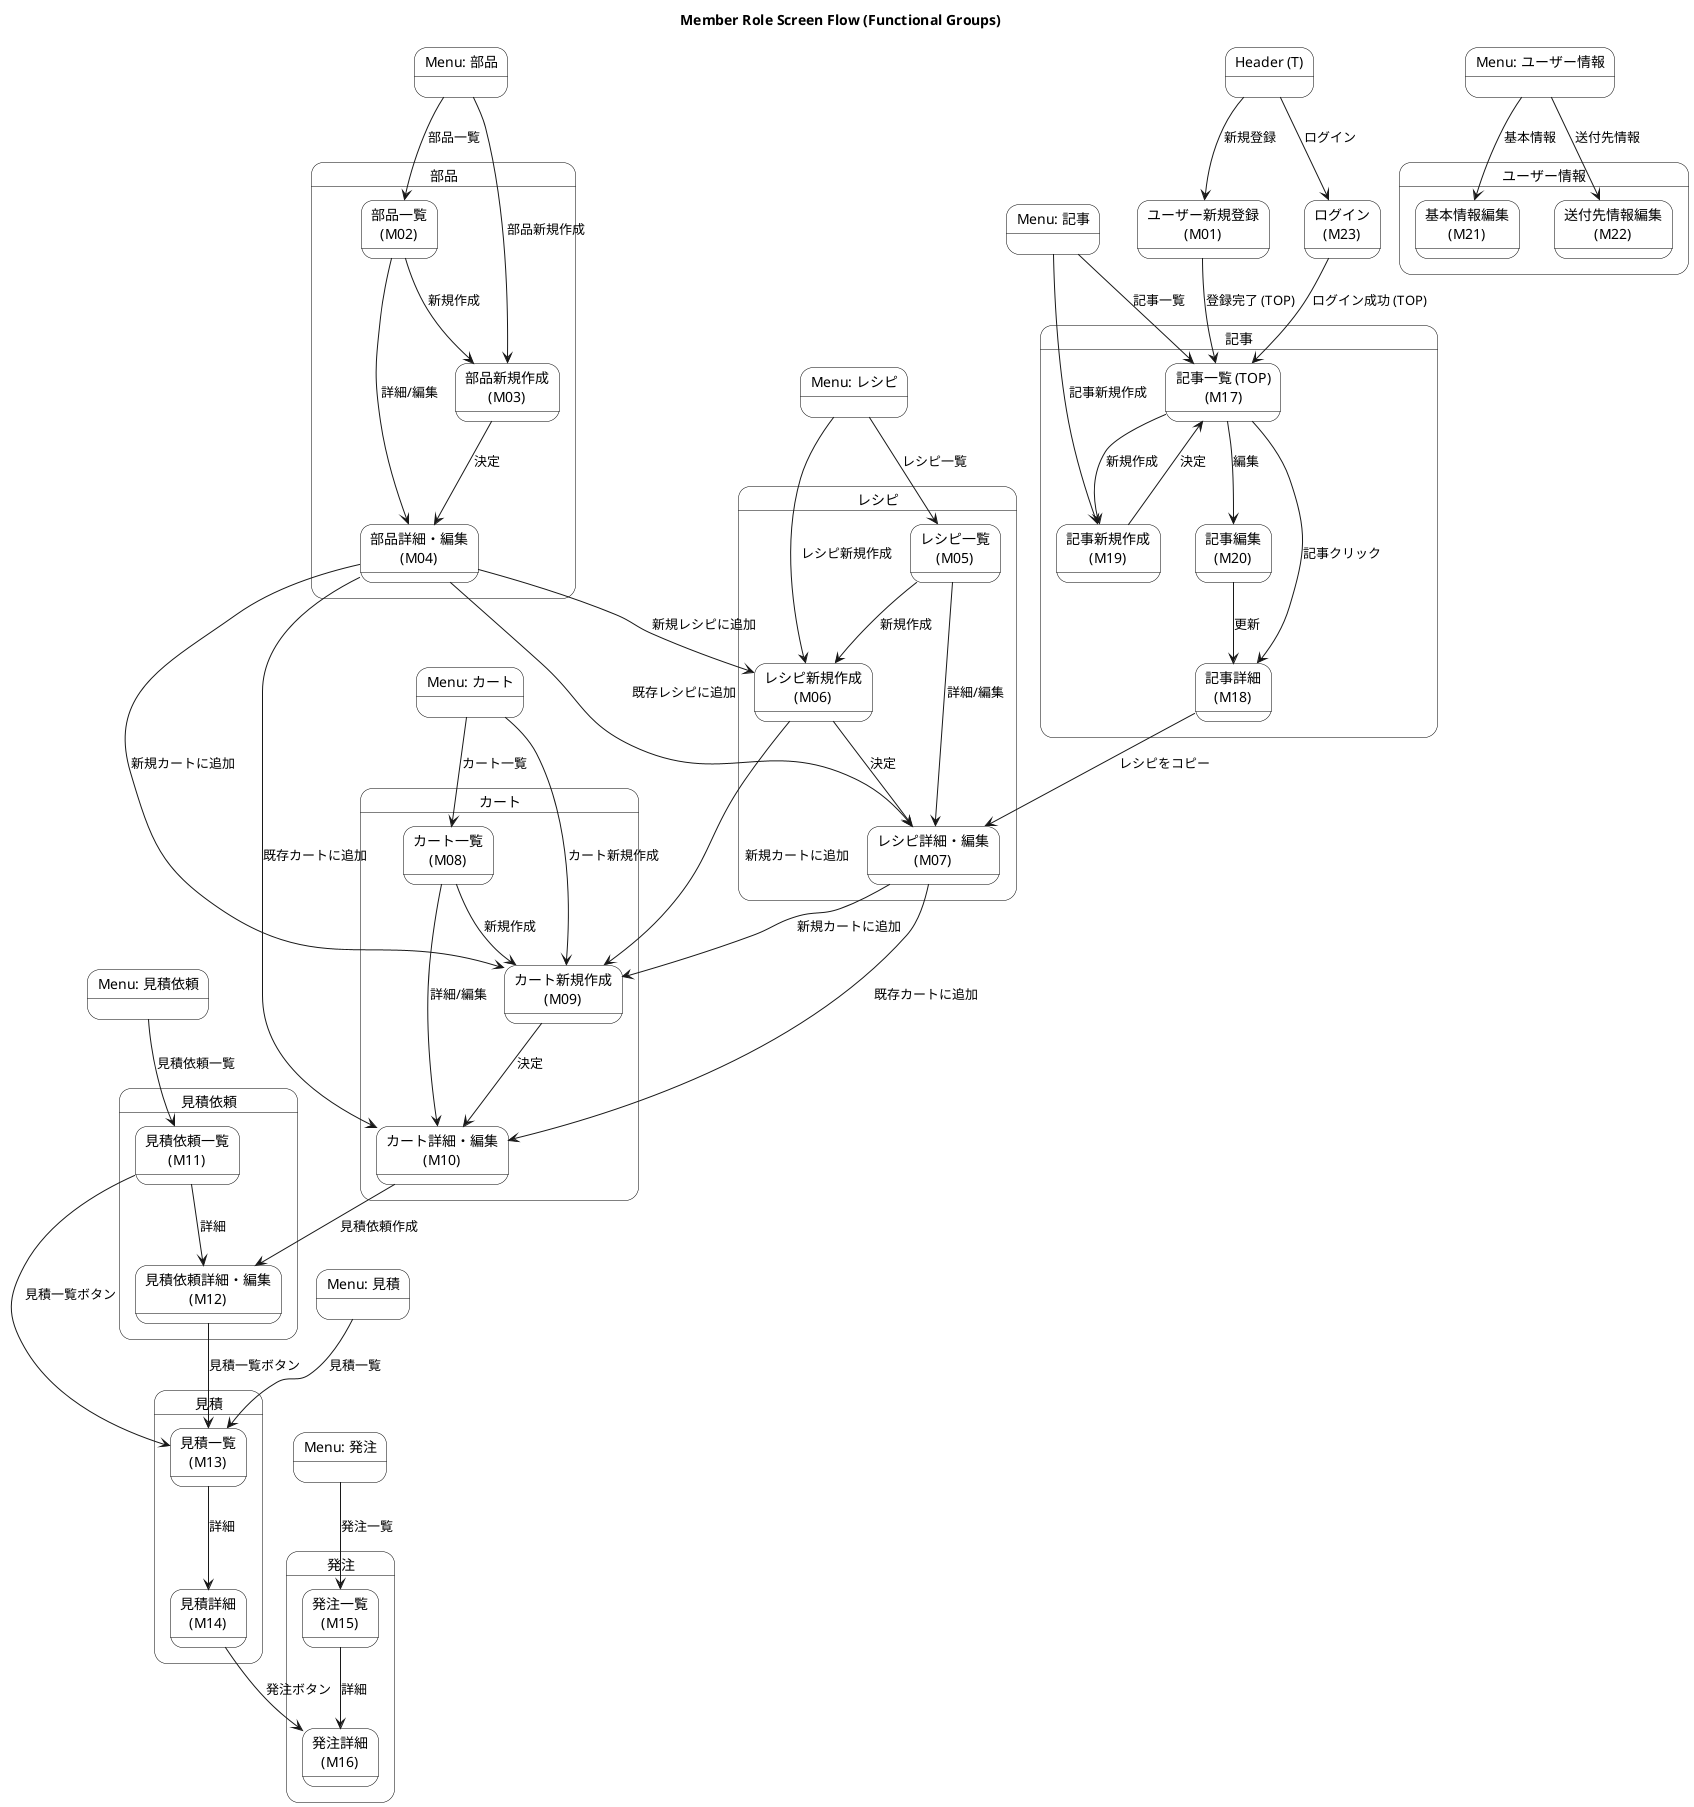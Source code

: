 @startuml
' Member ロール画面遷移図（機能別クラスタ版 v6）
' --------------------------------------------------
' M13 への遷移を追加
'
' 画面ID 対応一覧（略号）
'  M01 ユーザー新規登録   M02–M04 部品
'  M05–M07 レシピ        M08–M10 カート
'  M11–M12 見積依頼      M13–M14 見積
'  M15–M16 発注          M17–M20 記事
'  M21–M22 プロフィール   M23 ログイン
'
'==================================================================
title Member Role Screen Flow (Functional Groups)

skinparam state {
  BackgroundColor White
  BorderColor Black
}

' === 共通ノード ===
state "Header (T)" as T
state "ユーザー新規登録\n(M01)" as M01
state "ログイン\n(M23)" as M23

' === 機能起点メニュー ===
state "Menu: 部品"        as MENU_PARTS
state "Menu: レシピ"      as MENU_RECIPES
state "Menu: カート"      as MENU_CARTS
state "Menu: 見積依頼"    as MENU_REQUESTS
state "Menu: 見積"        as MENU_QUOTES
state "Menu: 発注"        as MENU_ORDERS
state "Menu: 記事"        as MENU_ARTICLES
state "Menu: ユーザー情報" as MENU_PROFILE

' === 機能クラスタ ===
state "部品" as PARTS {
  state "部品一覧\n(M02)" as M02
  state "部品新規作成\n(M03)" as M03
  state "部品詳細・編集\n(M04)" as M04
  M02 --> M03 : 新規作成
  M02 --> M04 : 詳細/編集
  M03 --> M04 : 決定
}

state "レシピ" as RECIPES {
  state "レシピ一覧\n(M05)" as M05
  state "レシピ新規作成\n(M06)" as M06
  state "レシピ詳細・編集\n(M07)" as M07
  M05 --> M06 : 新規作成
  M05 --> M07 : 詳細/編集
  M06 --> M07 : 決定
}

state "カート" as CARTS {
  state "カート一覧\n(M08)" as M08
  state "カート新規作成\n(M09)" as M09
  state "カート詳細・編集\n(M10)" as M10
  M08 --> M09 : 新規作成
  M08 --> M10 : 詳細/編集
  M09 --> M10 : 決定
}

state "見積依頼" as REQUESTS {
  state "見積依頼一覧\n(M11)" as M11
  state "見積依頼詳細・編集\n(M12)" as M12
  M11 --> M12 : 詳細
}

state "見積" as QUOTES {
  state "見積一覧\n(M13)" as M13
  state "見積詳細\n(M14)" as M14
  M13 --> M14 : 詳細
}

state "発注" as ORDERS {
  state "発注一覧\n(M15)" as M15
  state "発注詳細\n(M16)" as M16
  M15 --> M16 : 詳細
}

state "記事" as ARTICLES {
  state "記事一覧 (TOP)\n(M17)" as M17
  state "記事詳細\n(M18)" as M18
  state "記事新規作成\n(M19)" as M19
  state "記事編集\n(M20)" as M20
  M17 --> M18 : 記事クリック
  M17 --> M19 : 新規作成
  M17 --> M20 : 編集
  M19 --> M17 : 決定
  M20 --> M18 : 更新
}

state "ユーザー情報" as PROFILE {
  state "基本情報編集\n(M21)" as M21
  state "送付先情報編集\n(M22)" as M22
}

' === メニュー → 機能エントリ (複数遷移対応) ===
MENU_PARTS     --> M02 : 部品一覧
MENU_PARTS     --> M03 : 部品新規作成

MENU_RECIPES   --> M05 : レシピ一覧
MENU_RECIPES   --> M06 : レシピ新規作成

MENU_CARTS     --> M08 : カート一覧
MENU_CARTS     --> M09 : カート新規作成

MENU_REQUESTS  --> M11 : 見積依頼一覧

MENU_QUOTES    --> M13 : 見積一覧

MENU_ORDERS    --> M15 : 発注一覧

MENU_ARTICLES  --> M17 : 記事一覧
MENU_ARTICLES  --> M19 : 記事新規作成

MENU_PROFILE   --> M21 : 基本情報
MENU_PROFILE   --> M22 : 送付先情報

' === ヘッダー・認証フロー ===
T --> M01 : 新規登録
T --> M23 : ログイン
M23 --> M17 : ログイン成功 (TOP)
M01 --> M17 : 登録完了 (TOP)

' === クロス機能遷移 ===
' 部品 → レシピ/カート
M04 --> M06 : 新規レシピに追加
M04 --> M07 : 既存レシピに追加
M04 --> M09 : 新規カートに追加
M04 --> M10 : 既存カートに追加

' レシピ → カート
M06 --> M09 : 新規カートに追加
M07 --> M09 : 新規カートに追加
M07 --> M10 : 既存カートに追加

' 記事 → レシピ
M18 --> M07 : レシピをコピー

' カート → 見積依頼
M10 --> M12 : 見積依頼作成

' 見積依頼 → 見積一覧
M11 --> M13 : 見積一覧ボタン
M12 --> M13 : 見積一覧ボタン

' 見積 → 発注
M14 --> M16 : 発注ボタン

@enduml
